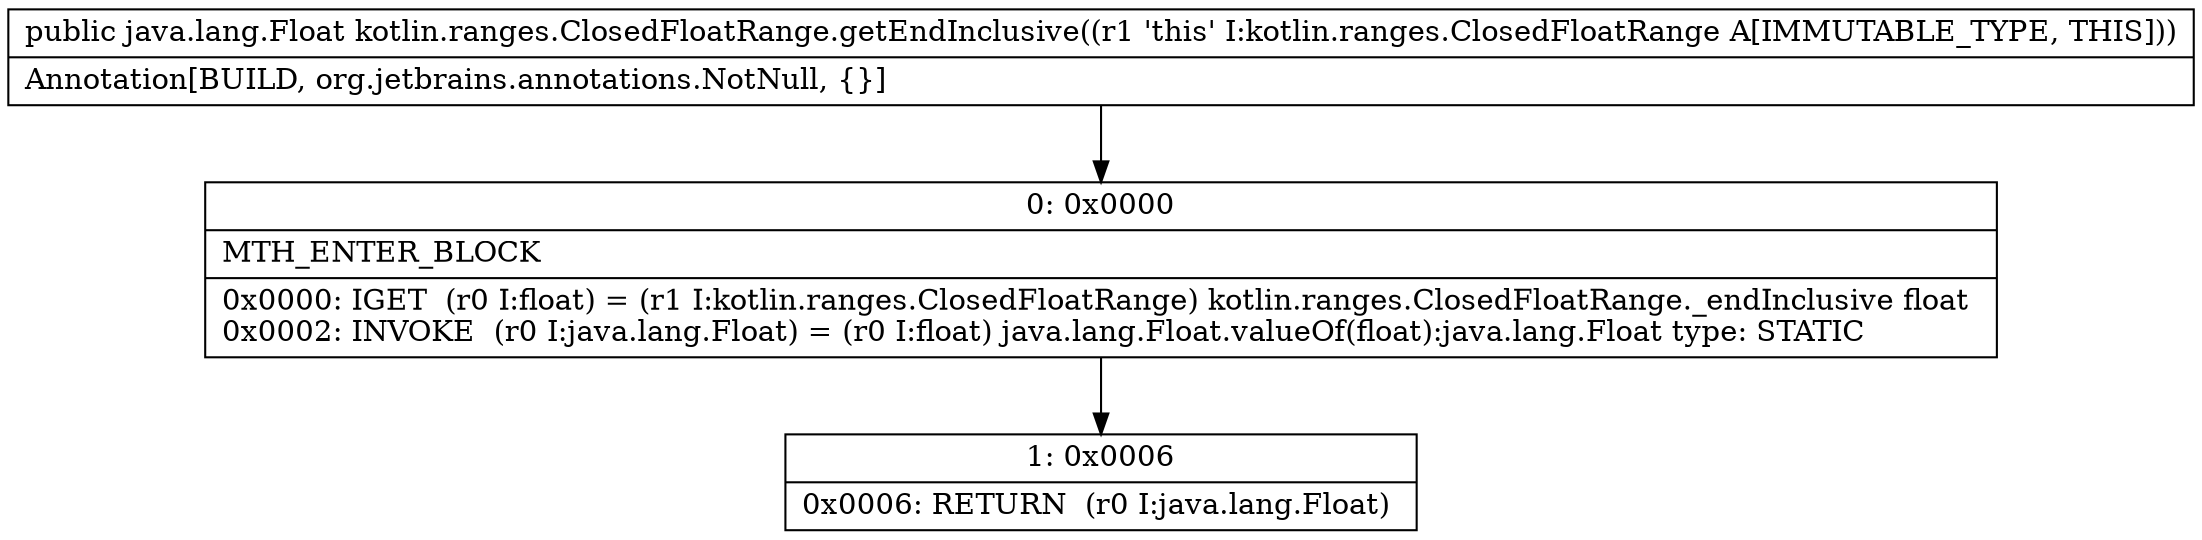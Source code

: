 digraph "CFG forkotlin.ranges.ClosedFloatRange.getEndInclusive()Ljava\/lang\/Float;" {
Node_0 [shape=record,label="{0\:\ 0x0000|MTH_ENTER_BLOCK\l|0x0000: IGET  (r0 I:float) = (r1 I:kotlin.ranges.ClosedFloatRange) kotlin.ranges.ClosedFloatRange._endInclusive float \l0x0002: INVOKE  (r0 I:java.lang.Float) = (r0 I:float) java.lang.Float.valueOf(float):java.lang.Float type: STATIC \l}"];
Node_1 [shape=record,label="{1\:\ 0x0006|0x0006: RETURN  (r0 I:java.lang.Float) \l}"];
MethodNode[shape=record,label="{public java.lang.Float kotlin.ranges.ClosedFloatRange.getEndInclusive((r1 'this' I:kotlin.ranges.ClosedFloatRange A[IMMUTABLE_TYPE, THIS]))  | Annotation[BUILD, org.jetbrains.annotations.NotNull, \{\}]\l}"];
MethodNode -> Node_0;
Node_0 -> Node_1;
}

